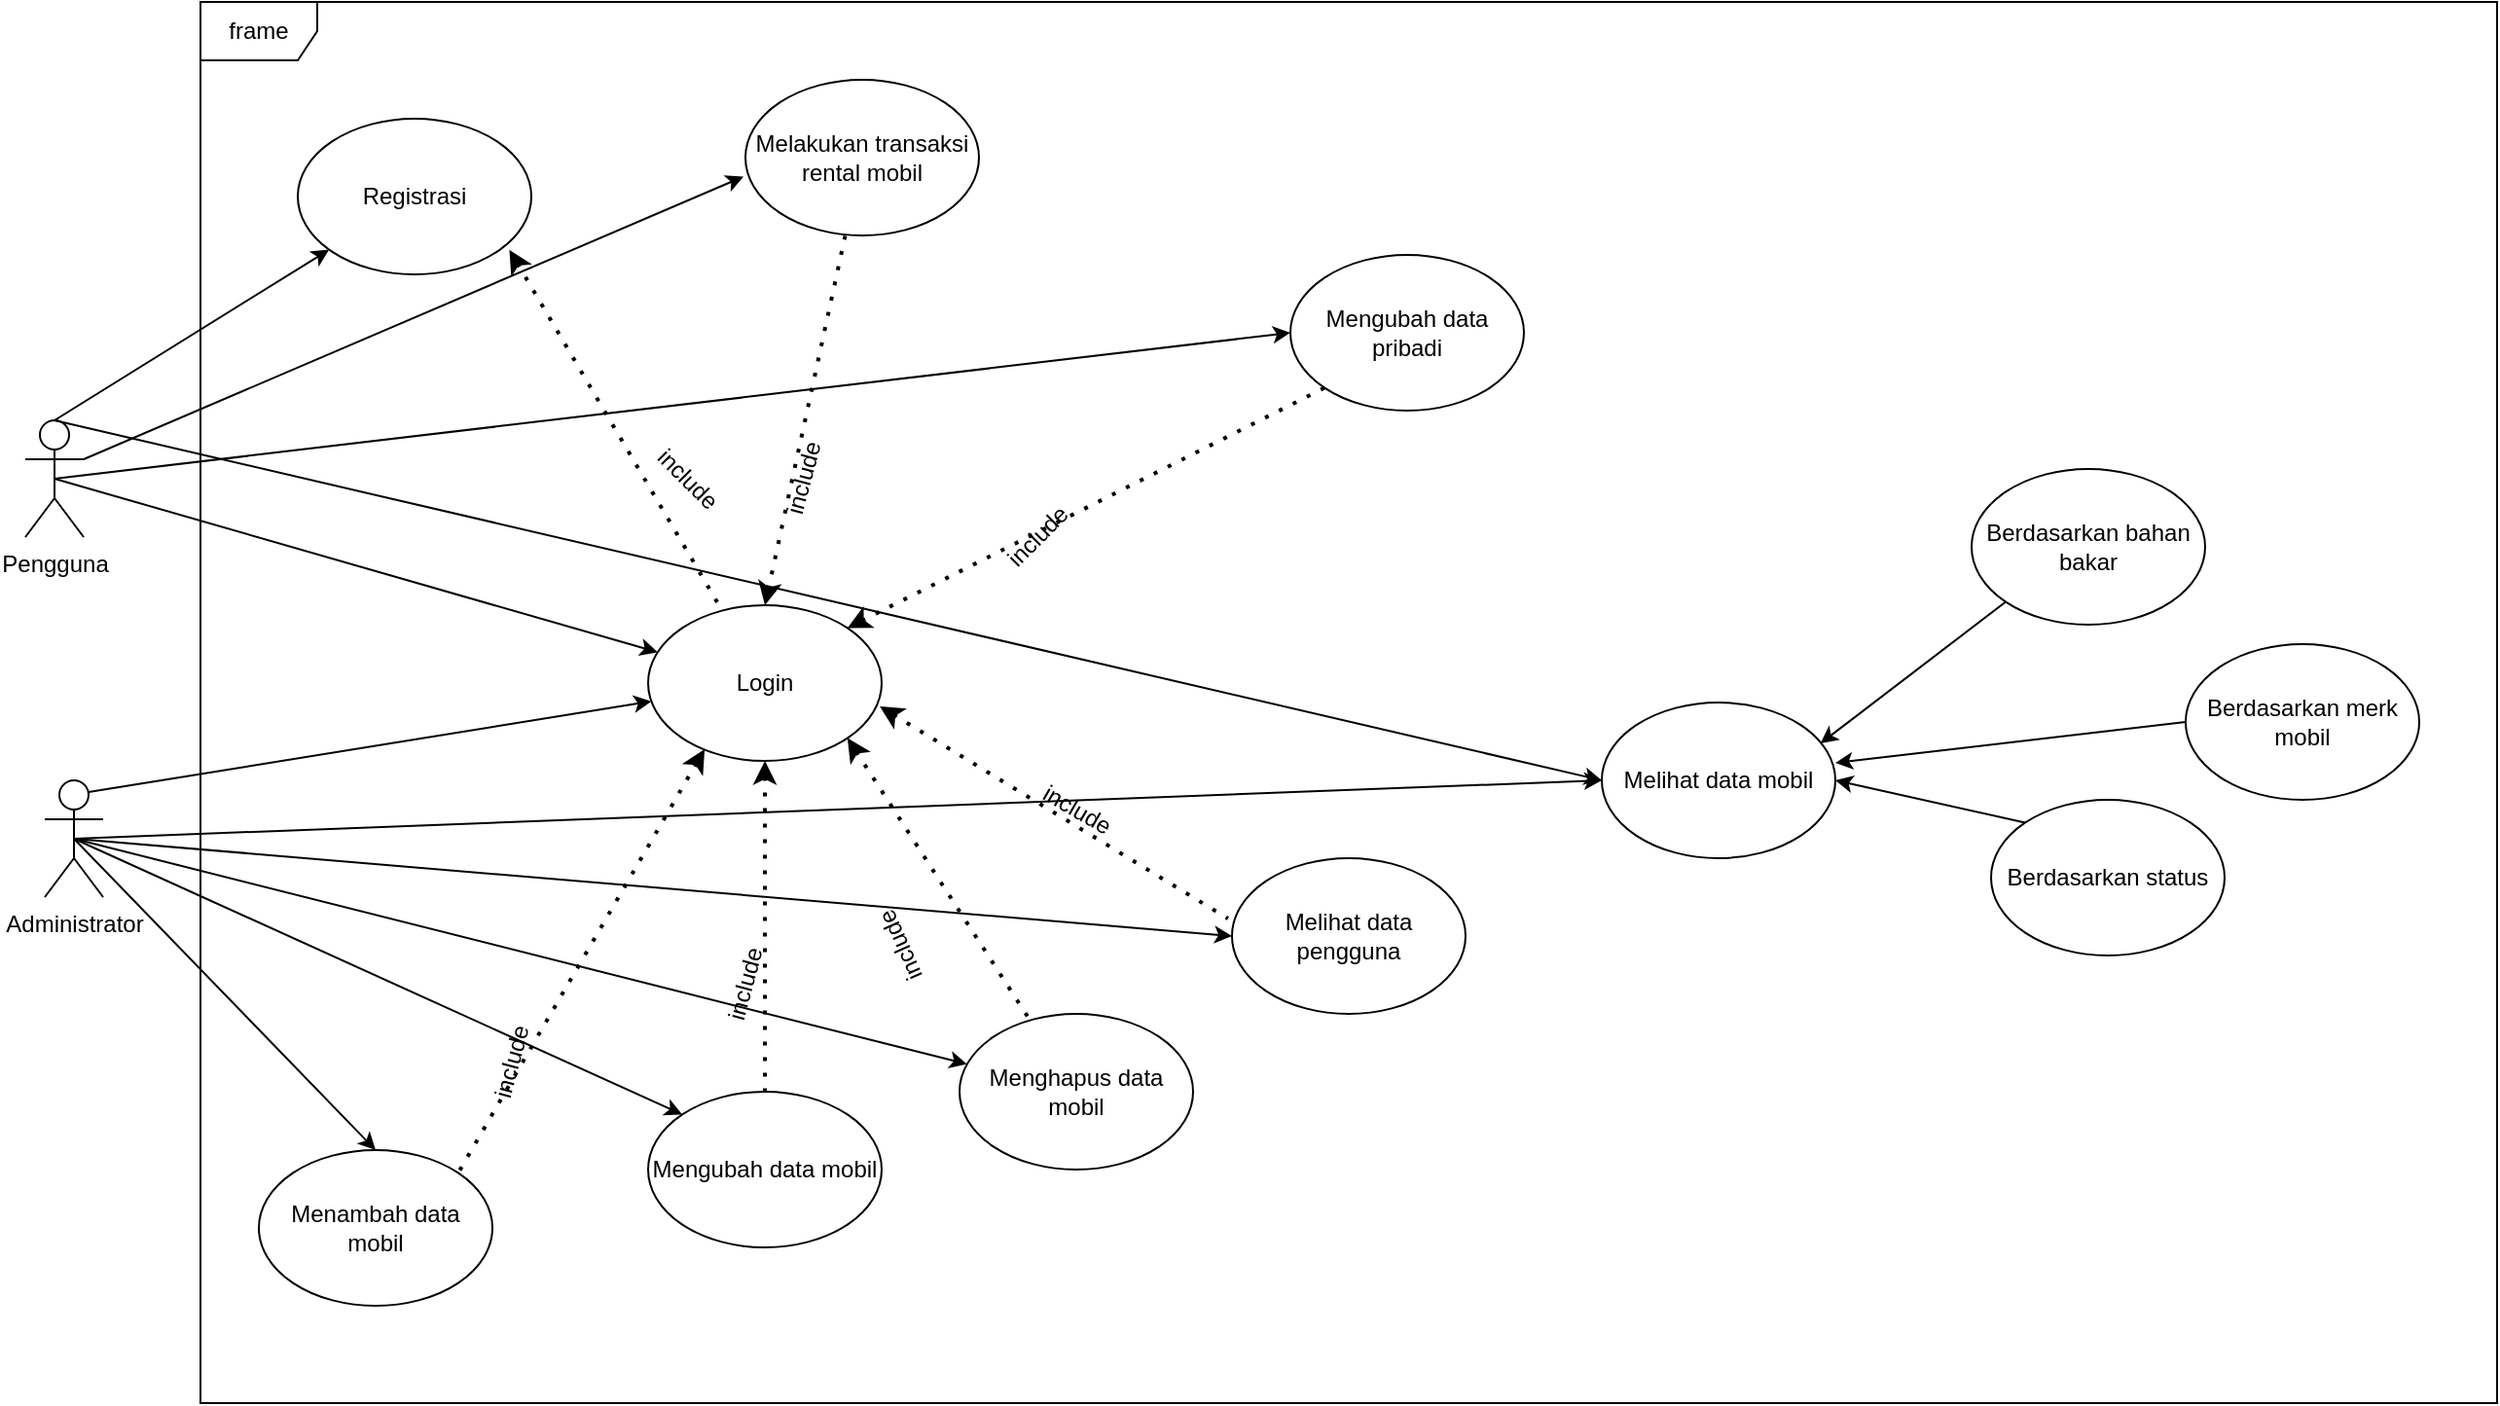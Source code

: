 <mxfile version="20.5.1" type="github">
  <diagram id="B251NugsWzoPd4SDN37e" name="Halaman-1">
    <mxGraphModel dx="2893" dy="3387" grid="1" gridSize="10" guides="1" tooltips="1" connect="1" arrows="1" fold="1" page="1" pageScale="1" pageWidth="2336" pageHeight="1654" math="0" shadow="0">
      <root>
        <mxCell id="0" />
        <mxCell id="1" parent="0" />
        <mxCell id="0clVsL5dOq3qMBQrPElE-1" value="Pengguna" style="shape=umlActor;verticalLabelPosition=bottom;verticalAlign=top;html=1;outlineConnect=0;" vertex="1" parent="1">
          <mxGeometry x="310" y="205" width="30" height="60" as="geometry" />
        </mxCell>
        <mxCell id="0clVsL5dOq3qMBQrPElE-2" value="Administrator" style="shape=umlActor;verticalLabelPosition=bottom;verticalAlign=top;html=1;outlineConnect=0;" vertex="1" parent="1">
          <mxGeometry x="320" y="390" width="30" height="60" as="geometry" />
        </mxCell>
        <mxCell id="0clVsL5dOq3qMBQrPElE-3" value="Login" style="ellipse;whiteSpace=wrap;html=1;" vertex="1" parent="1">
          <mxGeometry x="630" y="300" width="120" height="80" as="geometry" />
        </mxCell>
        <mxCell id="0clVsL5dOq3qMBQrPElE-4" value="Registrasi" style="ellipse;whiteSpace=wrap;html=1;" vertex="1" parent="1">
          <mxGeometry x="450" y="50" width="120" height="80" as="geometry" />
        </mxCell>
        <mxCell id="0clVsL5dOq3qMBQrPElE-5" value="Melakukan transaksi rental mobil" style="ellipse;whiteSpace=wrap;html=1;" vertex="1" parent="1">
          <mxGeometry x="680" y="30" width="120" height="80" as="geometry" />
        </mxCell>
        <mxCell id="0clVsL5dOq3qMBQrPElE-6" value="Mengubah data mobil" style="ellipse;whiteSpace=wrap;html=1;" vertex="1" parent="1">
          <mxGeometry x="630" y="550" width="120" height="80" as="geometry" />
        </mxCell>
        <mxCell id="0clVsL5dOq3qMBQrPElE-7" value="Mengubah data pribadi" style="ellipse;whiteSpace=wrap;html=1;" vertex="1" parent="1">
          <mxGeometry x="960" y="120" width="120" height="80" as="geometry" />
        </mxCell>
        <mxCell id="0clVsL5dOq3qMBQrPElE-8" value="Menambah data mobil" style="ellipse;whiteSpace=wrap;html=1;" vertex="1" parent="1">
          <mxGeometry x="430" y="580" width="120" height="80" as="geometry" />
        </mxCell>
        <mxCell id="0clVsL5dOq3qMBQrPElE-9" value="Melihat data mobil" style="ellipse;whiteSpace=wrap;html=1;" vertex="1" parent="1">
          <mxGeometry x="1120" y="350" width="120" height="80" as="geometry" />
        </mxCell>
        <mxCell id="0clVsL5dOq3qMBQrPElE-10" value="Berdasarkan status" style="ellipse;whiteSpace=wrap;html=1;" vertex="1" parent="1">
          <mxGeometry x="1320" y="400" width="120" height="80" as="geometry" />
        </mxCell>
        <mxCell id="0clVsL5dOq3qMBQrPElE-11" value="Berdasarkan bahan bakar" style="ellipse;whiteSpace=wrap;html=1;" vertex="1" parent="1">
          <mxGeometry x="1310" y="230" width="120" height="80" as="geometry" />
        </mxCell>
        <mxCell id="0clVsL5dOq3qMBQrPElE-12" value="Menghapus data mobil" style="ellipse;whiteSpace=wrap;html=1;" vertex="1" parent="1">
          <mxGeometry x="790" y="510" width="120" height="80" as="geometry" />
        </mxCell>
        <mxCell id="0clVsL5dOq3qMBQrPElE-13" value="Melihat data pengguna" style="ellipse;whiteSpace=wrap;html=1;" vertex="1" parent="1">
          <mxGeometry x="930" y="430" width="120" height="80" as="geometry" />
        </mxCell>
        <mxCell id="0clVsL5dOq3qMBQrPElE-14" value="" style="endArrow=classic;html=1;rounded=0;exitX=0.5;exitY=0.5;exitDx=0;exitDy=0;exitPerimeter=0;" edge="1" parent="1" source="0clVsL5dOq3qMBQrPElE-1" target="0clVsL5dOq3qMBQrPElE-3">
          <mxGeometry width="50" height="50" relative="1" as="geometry">
            <mxPoint x="490" y="260" as="sourcePoint" />
            <mxPoint x="640" y="330" as="targetPoint" />
          </mxGeometry>
        </mxCell>
        <mxCell id="0clVsL5dOq3qMBQrPElE-15" value="" style="endArrow=classic;html=1;rounded=0;exitX=0.75;exitY=0.1;exitDx=0;exitDy=0;exitPerimeter=0;" edge="1" parent="1" source="0clVsL5dOq3qMBQrPElE-2" target="0clVsL5dOq3qMBQrPElE-3">
          <mxGeometry width="50" height="50" relative="1" as="geometry">
            <mxPoint x="420" y="390" as="sourcePoint" />
            <mxPoint x="620" y="400" as="targetPoint" />
          </mxGeometry>
        </mxCell>
        <mxCell id="0clVsL5dOq3qMBQrPElE-16" value="" style="endArrow=classic;html=1;rounded=0;entryX=-0.008;entryY=0.622;entryDx=0;entryDy=0;entryPerimeter=0;exitX=1;exitY=0.333;exitDx=0;exitDy=0;exitPerimeter=0;" edge="1" parent="1" source="0clVsL5dOq3qMBQrPElE-1" target="0clVsL5dOq3qMBQrPElE-5">
          <mxGeometry width="50" height="50" relative="1" as="geometry">
            <mxPoint x="480" y="220" as="sourcePoint" />
            <mxPoint x="670" y="90" as="targetPoint" />
          </mxGeometry>
        </mxCell>
        <mxCell id="0clVsL5dOq3qMBQrPElE-17" value="" style="endArrow=none;dashed=1;html=1;dashPattern=1 3;strokeWidth=2;rounded=0;startArrow=classic;startFill=1;exitX=0.5;exitY=0;exitDx=0;exitDy=0;" edge="1" parent="1" source="0clVsL5dOq3qMBQrPElE-3" target="0clVsL5dOq3qMBQrPElE-5">
          <mxGeometry width="50" height="50" relative="1" as="geometry">
            <mxPoint x="690" y="345" as="sourcePoint" />
            <mxPoint x="720" y="135" as="targetPoint" />
          </mxGeometry>
        </mxCell>
        <mxCell id="0clVsL5dOq3qMBQrPElE-18" value="include" style="text;html=1;resizable=0;autosize=1;align=center;verticalAlign=middle;points=[];fillColor=none;strokeColor=none;rounded=0;rotation=-75;" vertex="1" parent="1">
          <mxGeometry x="680" y="220" width="60" height="30" as="geometry" />
        </mxCell>
        <mxCell id="0clVsL5dOq3qMBQrPElE-19" value="" style="endArrow=classic;html=1;rounded=0;exitX=0.5;exitY=0;exitDx=0;exitDy=0;exitPerimeter=0;" edge="1" parent="1" source="0clVsL5dOq3qMBQrPElE-1" target="0clVsL5dOq3qMBQrPElE-4">
          <mxGeometry width="50" height="50" relative="1" as="geometry">
            <mxPoint x="455" y="260" as="sourcePoint" />
            <mxPoint x="654.524" y="363.907" as="targetPoint" />
          </mxGeometry>
        </mxCell>
        <mxCell id="0clVsL5dOq3qMBQrPElE-20" value="" style="endArrow=none;dashed=1;html=1;dashPattern=1 3;strokeWidth=2;rounded=0;startArrow=classic;startFill=1;exitX=0.906;exitY=0.842;exitDx=0;exitDy=0;exitPerimeter=0;" edge="1" parent="1" source="0clVsL5dOq3qMBQrPElE-4" target="0clVsL5dOq3qMBQrPElE-3">
          <mxGeometry width="50" height="50" relative="1" as="geometry">
            <mxPoint x="710" y="340" as="sourcePoint" />
            <mxPoint x="740" y="130" as="targetPoint" />
          </mxGeometry>
        </mxCell>
        <mxCell id="0clVsL5dOq3qMBQrPElE-21" value="include" style="text;html=1;resizable=0;autosize=1;align=center;verticalAlign=middle;points=[];fillColor=none;strokeColor=none;rounded=0;rotation=45;" vertex="1" parent="1">
          <mxGeometry x="620" y="220" width="60" height="30" as="geometry" />
        </mxCell>
        <mxCell id="0clVsL5dOq3qMBQrPElE-22" value="" style="endArrow=classic;html=1;rounded=0;exitX=0.5;exitY=0.5;exitDx=0;exitDy=0;exitPerimeter=0;entryX=0;entryY=0;entryDx=0;entryDy=0;" edge="1" parent="1" source="0clVsL5dOq3qMBQrPElE-2" target="0clVsL5dOq3qMBQrPElE-6">
          <mxGeometry width="50" height="50" relative="1" as="geometry">
            <mxPoint x="440" y="430" as="sourcePoint" />
            <mxPoint x="641.537" y="398.994" as="targetPoint" />
          </mxGeometry>
        </mxCell>
        <mxCell id="0clVsL5dOq3qMBQrPElE-23" value="" style="endArrow=classic;html=1;rounded=0;entryX=0;entryY=0.5;entryDx=0;entryDy=0;exitX=0.5;exitY=0;exitDx=0;exitDy=0;exitPerimeter=0;" edge="1" parent="1" source="0clVsL5dOq3qMBQrPElE-1" target="0clVsL5dOq3qMBQrPElE-9">
          <mxGeometry width="50" height="50" relative="1" as="geometry">
            <mxPoint x="460" y="230" as="sourcePoint" />
            <mxPoint x="689.04" y="89.76" as="targetPoint" />
          </mxGeometry>
        </mxCell>
        <mxCell id="0clVsL5dOq3qMBQrPElE-24" value="" style="endArrow=classic;html=1;rounded=0;entryX=0.936;entryY=0.263;entryDx=0;entryDy=0;entryPerimeter=0;exitX=0;exitY=1;exitDx=0;exitDy=0;" edge="1" parent="1" source="0clVsL5dOq3qMBQrPElE-11" target="0clVsL5dOq3qMBQrPElE-9">
          <mxGeometry width="50" height="50" relative="1" as="geometry">
            <mxPoint x="470" y="240" as="sourcePoint" />
            <mxPoint x="1130" y="400" as="targetPoint" />
          </mxGeometry>
        </mxCell>
        <mxCell id="0clVsL5dOq3qMBQrPElE-25" value="" style="endArrow=classic;html=1;rounded=0;entryX=1;entryY=0.5;entryDx=0;entryDy=0;exitX=0;exitY=0;exitDx=0;exitDy=0;" edge="1" parent="1" source="0clVsL5dOq3qMBQrPElE-10" target="0clVsL5dOq3qMBQrPElE-9">
          <mxGeometry width="50" height="50" relative="1" as="geometry">
            <mxPoint x="1337.574" y="308.284" as="sourcePoint" />
            <mxPoint x="1242.32" y="381.04" as="targetPoint" />
          </mxGeometry>
        </mxCell>
        <mxCell id="0clVsL5dOq3qMBQrPElE-26" value="" style="endArrow=none;dashed=1;html=1;dashPattern=1 3;strokeWidth=2;rounded=0;startArrow=classic;startFill=1;entryX=0.5;entryY=0;entryDx=0;entryDy=0;exitX=0.5;exitY=1;exitDx=0;exitDy=0;" edge="1" parent="1" source="0clVsL5dOq3qMBQrPElE-3" target="0clVsL5dOq3qMBQrPElE-6">
          <mxGeometry width="50" height="50" relative="1" as="geometry">
            <mxPoint x="680" y="430" as="sourcePoint" />
            <mxPoint x="681.026" y="352.053" as="targetPoint" />
          </mxGeometry>
        </mxCell>
        <mxCell id="0clVsL5dOq3qMBQrPElE-27" value="include" style="text;html=1;resizable=0;autosize=1;align=center;verticalAlign=middle;points=[];fillColor=none;strokeColor=none;rounded=0;rotation=-75;" vertex="1" parent="1">
          <mxGeometry x="650" y="480" width="60" height="30" as="geometry" />
        </mxCell>
        <mxCell id="0clVsL5dOq3qMBQrPElE-29" value="" style="endArrow=classic;html=1;rounded=0;entryX=0;entryY=0.5;entryDx=0;entryDy=0;exitX=0.5;exitY=0.5;exitDx=0;exitDy=0;exitPerimeter=0;" edge="1" parent="1" source="0clVsL5dOq3qMBQrPElE-1" target="0clVsL5dOq3qMBQrPElE-7">
          <mxGeometry width="50" height="50" relative="1" as="geometry">
            <mxPoint x="460" y="230" as="sourcePoint" />
            <mxPoint x="1130" y="400" as="targetPoint" />
          </mxGeometry>
        </mxCell>
        <mxCell id="0clVsL5dOq3qMBQrPElE-30" value="" style="endArrow=none;dashed=1;html=1;dashPattern=1 3;strokeWidth=2;rounded=0;startArrow=classic;startFill=1;exitX=1;exitY=0;exitDx=0;exitDy=0;entryX=0;entryY=1;entryDx=0;entryDy=0;" edge="1" parent="1" source="0clVsL5dOq3qMBQrPElE-3" target="0clVsL5dOq3qMBQrPElE-7">
          <mxGeometry width="50" height="50" relative="1" as="geometry">
            <mxPoint x="568.72" y="127.36" as="sourcePoint" />
            <mxPoint x="681.026" y="352.053" as="targetPoint" />
          </mxGeometry>
        </mxCell>
        <mxCell id="0clVsL5dOq3qMBQrPElE-32" value="include" style="text;html=1;resizable=0;autosize=1;align=center;verticalAlign=middle;points=[];fillColor=none;strokeColor=none;rounded=0;rotation=-45;" vertex="1" parent="1">
          <mxGeometry x="800" y="250" width="60" height="30" as="geometry" />
        </mxCell>
        <mxCell id="0clVsL5dOq3qMBQrPElE-33" value="" style="endArrow=classic;html=1;rounded=0;entryX=0.5;entryY=0;entryDx=0;entryDy=0;exitX=0.5;exitY=0.5;exitDx=0;exitDy=0;exitPerimeter=0;" edge="1" parent="1" source="0clVsL5dOq3qMBQrPElE-2" target="0clVsL5dOq3qMBQrPElE-8">
          <mxGeometry width="50" height="50" relative="1" as="geometry">
            <mxPoint x="420" y="390" as="sourcePoint" />
            <mxPoint x="657.574" y="571.716" as="targetPoint" />
          </mxGeometry>
        </mxCell>
        <mxCell id="0clVsL5dOq3qMBQrPElE-34" value="include" style="text;html=1;resizable=0;autosize=1;align=center;verticalAlign=middle;points=[];fillColor=none;strokeColor=none;rounded=0;rotation=-75;" vertex="1" parent="1">
          <mxGeometry x="530" y="520" width="60" height="30" as="geometry" />
        </mxCell>
        <mxCell id="0clVsL5dOq3qMBQrPElE-35" value="" style="endArrow=none;dashed=1;html=1;dashPattern=1 3;strokeWidth=2;rounded=0;startArrow=classic;startFill=1;entryX=1;entryY=0;entryDx=0;entryDy=0;exitX=0.242;exitY=0.925;exitDx=0;exitDy=0;exitPerimeter=0;" edge="1" parent="1" source="0clVsL5dOq3qMBQrPElE-3" target="0clVsL5dOq3qMBQrPElE-8">
          <mxGeometry width="50" height="50" relative="1" as="geometry">
            <mxPoint x="700" y="430" as="sourcePoint" />
            <mxPoint x="700" y="560" as="targetPoint" />
          </mxGeometry>
        </mxCell>
        <mxCell id="0clVsL5dOq3qMBQrPElE-36" value="Berdasarkan merk mobil" style="ellipse;whiteSpace=wrap;html=1;" vertex="1" parent="1">
          <mxGeometry x="1420" y="320" width="120" height="80" as="geometry" />
        </mxCell>
        <mxCell id="0clVsL5dOq3qMBQrPElE-37" value="" style="endArrow=classic;html=1;rounded=0;exitX=0;exitY=0.5;exitDx=0;exitDy=0;" edge="1" parent="1" source="0clVsL5dOq3qMBQrPElE-36">
          <mxGeometry width="50" height="50" relative="1" as="geometry">
            <mxPoint x="1337.574" y="308.284" as="sourcePoint" />
            <mxPoint x="1240" y="381" as="targetPoint" />
          </mxGeometry>
        </mxCell>
        <mxCell id="0clVsL5dOq3qMBQrPElE-38" value="" style="endArrow=classic;html=1;rounded=0;exitX=0.5;exitY=0.5;exitDx=0;exitDy=0;exitPerimeter=0;" edge="1" parent="1" source="0clVsL5dOq3qMBQrPElE-2" target="0clVsL5dOq3qMBQrPElE-12">
          <mxGeometry width="50" height="50" relative="1" as="geometry">
            <mxPoint x="425" y="400" as="sourcePoint" />
            <mxPoint x="657.574" y="571.716" as="targetPoint" />
          </mxGeometry>
        </mxCell>
        <mxCell id="0clVsL5dOq3qMBQrPElE-39" value="include" style="text;html=1;resizable=0;autosize=1;align=center;verticalAlign=middle;points=[];fillColor=none;strokeColor=none;rounded=0;rotation=-114;" vertex="1" parent="1">
          <mxGeometry x="730" y="460" width="60" height="30" as="geometry" />
        </mxCell>
        <mxCell id="0clVsL5dOq3qMBQrPElE-40" value="" style="endArrow=none;dashed=1;html=1;dashPattern=1 3;strokeWidth=2;rounded=0;startArrow=classic;startFill=1;exitX=1;exitY=1;exitDx=0;exitDy=0;" edge="1" parent="1" source="0clVsL5dOq3qMBQrPElE-3" target="0clVsL5dOq3qMBQrPElE-12">
          <mxGeometry width="50" height="50" relative="1" as="geometry">
            <mxPoint x="700" y="430" as="sourcePoint" />
            <mxPoint x="700" y="560" as="targetPoint" />
          </mxGeometry>
        </mxCell>
        <mxCell id="0clVsL5dOq3qMBQrPElE-43" value="" style="endArrow=none;dashed=1;html=1;dashPattern=1 3;strokeWidth=2;rounded=0;startArrow=classic;startFill=1;exitX=0.992;exitY=0.65;exitDx=0;exitDy=0;entryX=-0.017;entryY=0.388;entryDx=0;entryDy=0;entryPerimeter=0;exitPerimeter=0;" edge="1" parent="1" source="0clVsL5dOq3qMBQrPElE-3" target="0clVsL5dOq3qMBQrPElE-13">
          <mxGeometry width="50" height="50" relative="1" as="geometry">
            <mxPoint x="742.426" y="418.284" as="sourcePoint" />
            <mxPoint x="830.956" y="524.999" as="targetPoint" />
          </mxGeometry>
        </mxCell>
        <mxCell id="0clVsL5dOq3qMBQrPElE-44" value="include" style="text;html=1;resizable=0;autosize=1;align=center;verticalAlign=middle;points=[];fillColor=none;strokeColor=none;rounded=0;rotation=30;" vertex="1" parent="1">
          <mxGeometry x="820" y="390" width="60" height="30" as="geometry" />
        </mxCell>
        <mxCell id="0clVsL5dOq3qMBQrPElE-45" value="" style="endArrow=classic;html=1;rounded=0;exitX=0.5;exitY=0.5;exitDx=0;exitDy=0;exitPerimeter=0;entryX=0;entryY=0.5;entryDx=0;entryDy=0;" edge="1" parent="1" source="0clVsL5dOq3qMBQrPElE-2" target="0clVsL5dOq3qMBQrPElE-13">
          <mxGeometry width="50" height="50" relative="1" as="geometry">
            <mxPoint x="425" y="400" as="sourcePoint" />
            <mxPoint x="807.465" y="540.677" as="targetPoint" />
          </mxGeometry>
        </mxCell>
        <mxCell id="0clVsL5dOq3qMBQrPElE-46" value="" style="endArrow=classic;html=1;rounded=0;exitX=0.5;exitY=0.5;exitDx=0;exitDy=0;exitPerimeter=0;entryX=0;entryY=0.5;entryDx=0;entryDy=0;" edge="1" parent="1" source="0clVsL5dOq3qMBQrPElE-2" target="0clVsL5dOq3qMBQrPElE-9">
          <mxGeometry width="50" height="50" relative="1" as="geometry">
            <mxPoint x="425" y="400" as="sourcePoint" />
            <mxPoint x="940" y="480" as="targetPoint" />
          </mxGeometry>
        </mxCell>
        <mxCell id="0clVsL5dOq3qMBQrPElE-47" value="frame" style="shape=umlFrame;whiteSpace=wrap;html=1;" vertex="1" parent="1">
          <mxGeometry x="400" y="-10" width="1180" height="720" as="geometry" />
        </mxCell>
      </root>
    </mxGraphModel>
  </diagram>
</mxfile>
